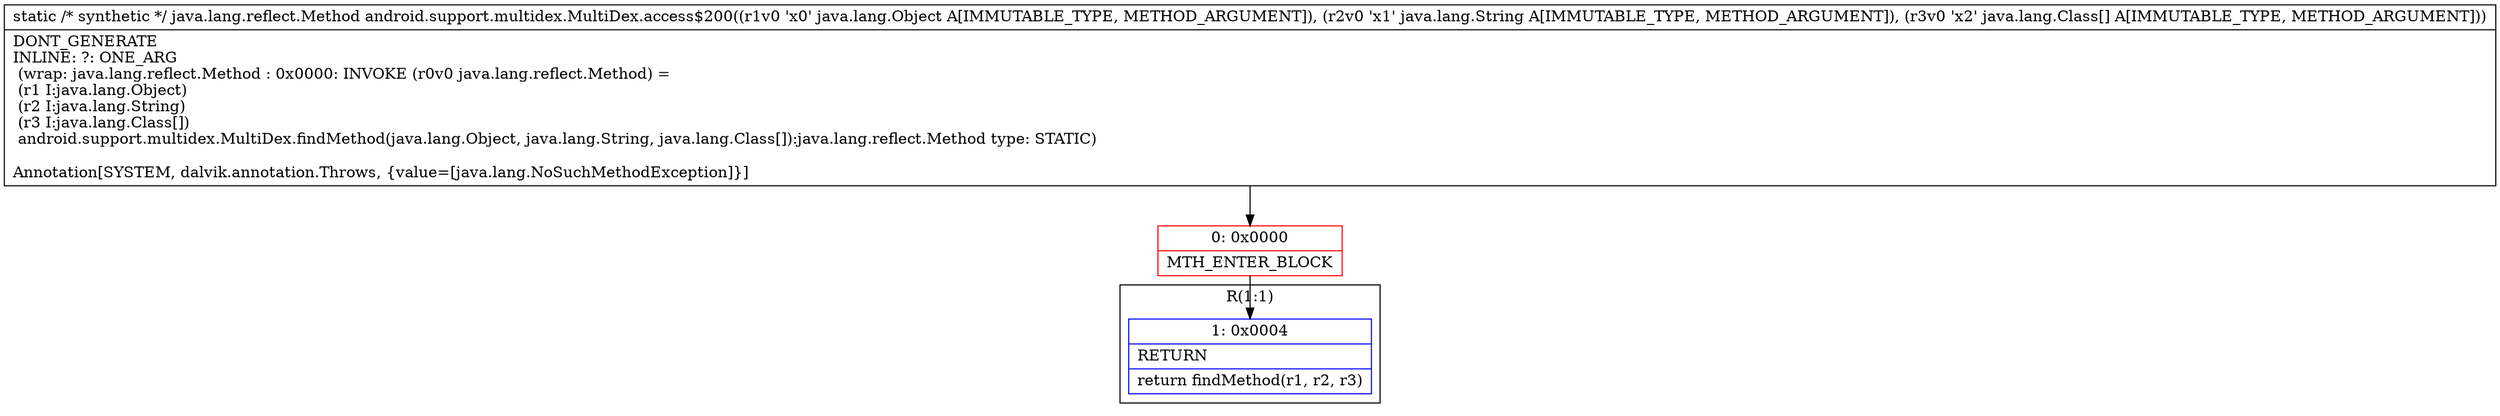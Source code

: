 digraph "CFG forandroid.support.multidex.MultiDex.access$200(Ljava\/lang\/Object;Ljava\/lang\/String;[Ljava\/lang\/Class;)Ljava\/lang\/reflect\/Method;" {
subgraph cluster_Region_1069640624 {
label = "R(1:1)";
node [shape=record,color=blue];
Node_1 [shape=record,label="{1\:\ 0x0004|RETURN\l|return findMethod(r1, r2, r3)\l}"];
}
Node_0 [shape=record,color=red,label="{0\:\ 0x0000|MTH_ENTER_BLOCK\l}"];
MethodNode[shape=record,label="{static \/* synthetic *\/ java.lang.reflect.Method android.support.multidex.MultiDex.access$200((r1v0 'x0' java.lang.Object A[IMMUTABLE_TYPE, METHOD_ARGUMENT]), (r2v0 'x1' java.lang.String A[IMMUTABLE_TYPE, METHOD_ARGUMENT]), (r3v0 'x2' java.lang.Class[] A[IMMUTABLE_TYPE, METHOD_ARGUMENT]))  | DONT_GENERATE\lINLINE: ?: ONE_ARG  \l  (wrap: java.lang.reflect.Method : 0x0000: INVOKE  (r0v0 java.lang.reflect.Method) = \l  (r1 I:java.lang.Object)\l  (r2 I:java.lang.String)\l  (r3 I:java.lang.Class[])\l android.support.multidex.MultiDex.findMethod(java.lang.Object, java.lang.String, java.lang.Class[]):java.lang.reflect.Method type: STATIC)\l\lAnnotation[SYSTEM, dalvik.annotation.Throws, \{value=[java.lang.NoSuchMethodException]\}]\l}"];
MethodNode -> Node_0;
Node_0 -> Node_1;
}

